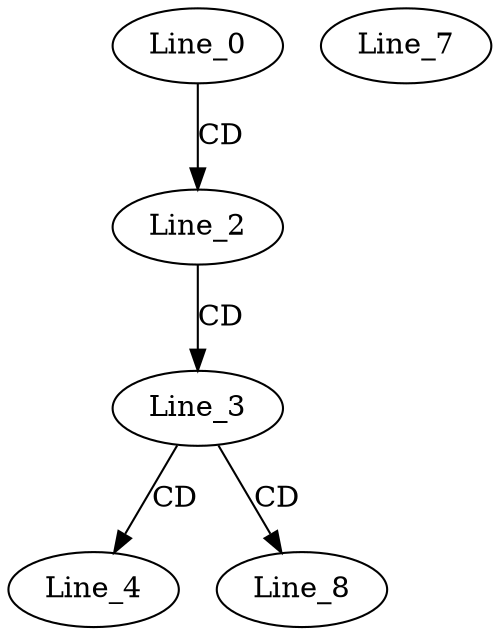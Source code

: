 digraph G {
  Line_0;
  Line_2;
  Line_3;
  Line_4;
  Line_4;
  Line_7;
  Line_7;
  Line_8;
  Line_0 -> Line_2 [ label="CD" ];
  Line_2 -> Line_3 [ label="CD" ];
  Line_3 -> Line_4 [ label="CD" ];
  Line_3 -> Line_8 [ label="CD" ];
}
